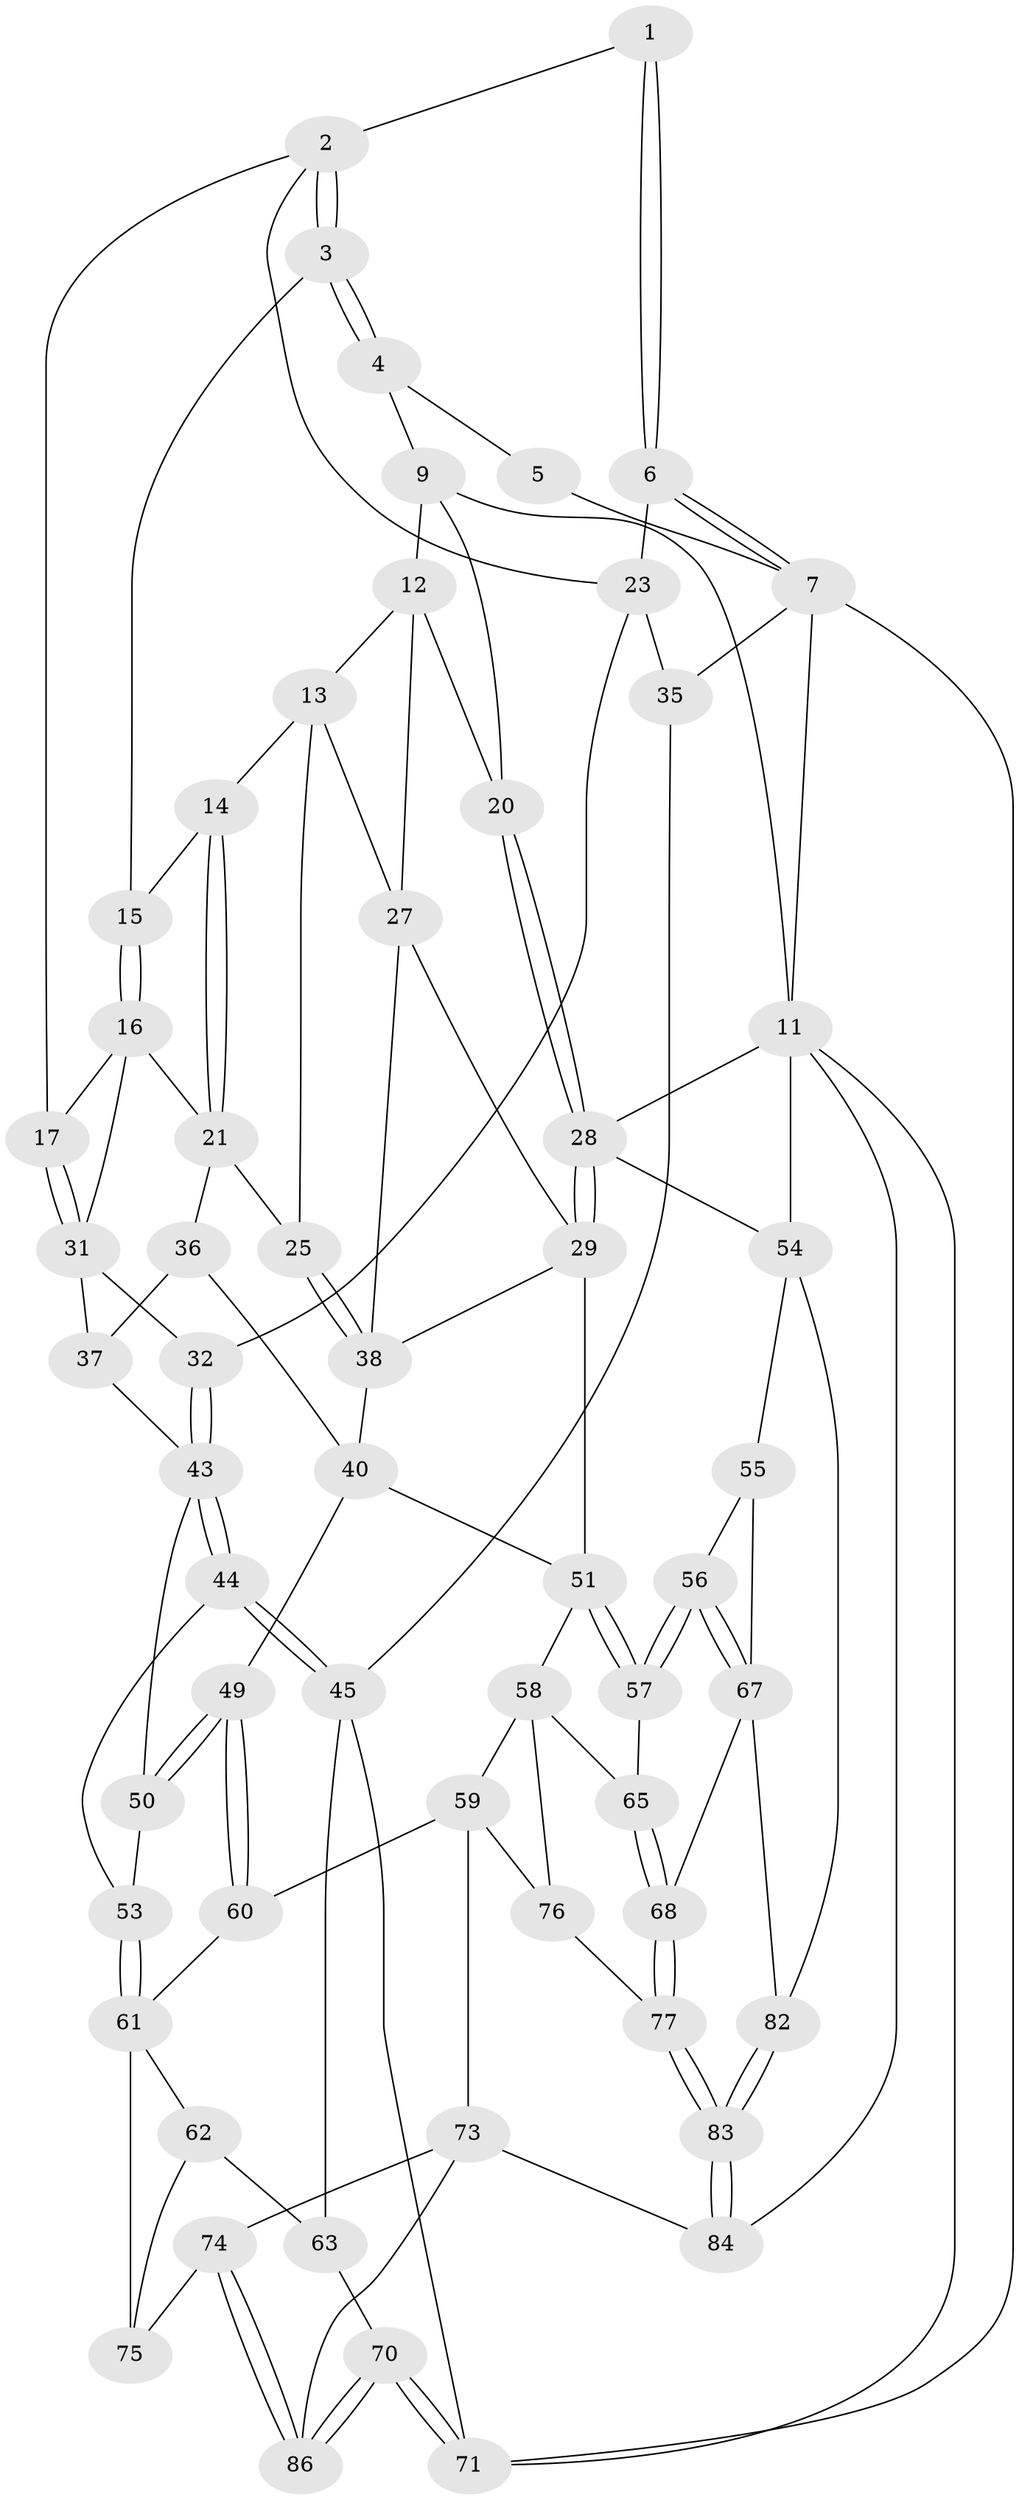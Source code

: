 // Generated by graph-tools (version 1.1) at 2025/52/02/27/25 19:52:42]
// undirected, 60 vertices, 130 edges
graph export_dot {
graph [start="1"]
  node [color=gray90,style=filled];
  1 [pos="+0.16831774814542624+0.026758507085258624"];
  2 [pos="+0.35529870666327906+0.12651112722081204",super="+18"];
  3 [pos="+0.40426494162679194+0.08639408105562692"];
  4 [pos="+0.5226227648414887+0"];
  5 [pos="+0.1344528383134904+0"];
  6 [pos="+0.0664090418925901+0.1638997944416164"];
  7 [pos="+0+0.08062589283005502",super="+8"];
  9 [pos="+0.6797892838498868+0",super="+10"];
  11 [pos="+1+0",super="+79"];
  12 [pos="+0.6905551191790082+0.12984234531356478",super="+19"];
  13 [pos="+0.6448132455011072+0.1905106914011017",super="+24"];
  14 [pos="+0.5345532145082561+0.20612473694461345"];
  15 [pos="+0.4492493777744305+0.13334695733551805"];
  16 [pos="+0.4749277192456847+0.2860583299595823",super="+22"];
  17 [pos="+0.33857268018983705+0.17776154599791086"];
  20 [pos="+0.7952379214332747+0.2167784127531205"];
  21 [pos="+0.5156458314930922+0.300547518624465",super="+26"];
  23 [pos="+0.14248128781911532+0.2394159511551691",super="+33"];
  25 [pos="+0.6338722549388179+0.35705690141502516"];
  27 [pos="+0.7552396327099579+0.2557261914136869",super="+30"];
  28 [pos="+1+0.42857838110732216",super="+48"];
  29 [pos="+0.9085599315535189+0.43113592193274153",super="+42"];
  31 [pos="+0.35165273759899557+0.3226240335298972",super="+34"];
  32 [pos="+0.19044785194755673+0.3711367431189644"];
  35 [pos="+0+0.5224002458903299"];
  36 [pos="+0.5011339183835363+0.4699777137960968"];
  37 [pos="+0.4126926855200167+0.43697466303953236"];
  38 [pos="+0.6364225297861081+0.35888518267368413",super="+39"];
  40 [pos="+0.6185114172933318+0.556608692748904",super="+41"];
  43 [pos="+0.21611661094161164+0.4556625518278677",super="+47"];
  44 [pos="+0.14568078060746278+0.5706094670570128"];
  45 [pos="+0.07403572921358376+0.6167177418603148",super="+46"];
  49 [pos="+0.47114105299904846+0.6625329840091799"];
  50 [pos="+0.3553658464246051+0.6117949463002217"];
  51 [pos="+0.7279709010286464+0.6375687420225511",super="+52"];
  53 [pos="+0.3430670045034338+0.6193804597152945"];
  54 [pos="+1+0.557453731466838",super="+80"];
  55 [pos="+0.9265949366378597+0.6603250023035893"];
  56 [pos="+0.8728061755756301+0.6705794042111844"];
  57 [pos="+0.772499906457012+0.6613757640284598"];
  58 [pos="+0.5899159485667513+0.6663604773318418",super="+66"];
  59 [pos="+0.5583910374383619+0.6814442188454277",super="+72"];
  60 [pos="+0.47821157187302504+0.669546667782873"];
  61 [pos="+0.29048861259249037+0.720010217124556",super="+64"];
  62 [pos="+0.224630229580139+0.7350109716992044",super="+78"];
  63 [pos="+0.08733684010828675+0.6392529469213301",super="+69"];
  65 [pos="+0.715202245857562+0.7498911820395006"];
  67 [pos="+0.7711750497847456+0.7935236084525669",super="+81"];
  68 [pos="+0.7586128301316004+0.7945084198940646"];
  70 [pos="+0+1"];
  71 [pos="+0+1"];
  73 [pos="+0.5561647469415557+0.8849785611609302",super="+85"];
  74 [pos="+0.3963820444067901+0.8738893377222197"];
  75 [pos="+0.39419129976390316+0.8723683359678988"];
  76 [pos="+0.6585362852985465+0.8609380857894783"];
  77 [pos="+0.6858325205088854+0.8709865745960921"];
  82 [pos="+0.8370794950280281+0.9845520265250399"];
  83 [pos="+0.8251836385682697+1"];
  84 [pos="+0.8115937416915859+1"];
  86 [pos="+0.4538288037477083+1"];
  1 -- 2;
  1 -- 6;
  1 -- 6;
  2 -- 3;
  2 -- 3;
  2 -- 17;
  2 -- 23;
  3 -- 4;
  3 -- 4;
  3 -- 15;
  4 -- 5;
  4 -- 9;
  5 -- 7;
  6 -- 7;
  6 -- 7;
  6 -- 23;
  7 -- 35;
  7 -- 11;
  7 -- 71;
  9 -- 12;
  9 -- 11;
  9 -- 20;
  11 -- 84;
  11 -- 71;
  11 -- 54;
  11 -- 28;
  12 -- 13;
  12 -- 27;
  12 -- 20;
  13 -- 14;
  13 -- 25;
  13 -- 27;
  14 -- 15;
  14 -- 21;
  14 -- 21;
  15 -- 16;
  15 -- 16;
  16 -- 17;
  16 -- 21;
  16 -- 31;
  17 -- 31;
  17 -- 31;
  20 -- 28;
  20 -- 28;
  21 -- 25;
  21 -- 36;
  23 -- 32;
  23 -- 35;
  25 -- 38;
  25 -- 38;
  27 -- 29;
  27 -- 38;
  28 -- 29;
  28 -- 29;
  28 -- 54;
  29 -- 51;
  29 -- 38;
  31 -- 32;
  31 -- 37;
  32 -- 43;
  32 -- 43;
  35 -- 45;
  36 -- 37;
  36 -- 40;
  37 -- 43;
  38 -- 40;
  40 -- 51;
  40 -- 49;
  43 -- 44;
  43 -- 44;
  43 -- 50;
  44 -- 45;
  44 -- 45;
  44 -- 53;
  45 -- 63;
  45 -- 71;
  49 -- 50;
  49 -- 50;
  49 -- 60;
  49 -- 60;
  50 -- 53;
  51 -- 57;
  51 -- 57;
  51 -- 58;
  53 -- 61;
  53 -- 61;
  54 -- 55;
  54 -- 82;
  55 -- 56;
  55 -- 67;
  56 -- 57;
  56 -- 57;
  56 -- 67;
  56 -- 67;
  57 -- 65;
  58 -- 59;
  58 -- 65;
  58 -- 76;
  59 -- 60;
  59 -- 73;
  59 -- 76;
  60 -- 61;
  61 -- 62;
  61 -- 75;
  62 -- 63 [weight=2];
  62 -- 75;
  63 -- 70;
  65 -- 68;
  65 -- 68;
  67 -- 68;
  67 -- 82;
  68 -- 77;
  68 -- 77;
  70 -- 71;
  70 -- 71;
  70 -- 86;
  70 -- 86;
  73 -- 74;
  73 -- 84;
  73 -- 86;
  74 -- 75;
  74 -- 86;
  74 -- 86;
  76 -- 77;
  77 -- 83;
  77 -- 83;
  82 -- 83;
  82 -- 83;
  83 -- 84;
  83 -- 84;
}
